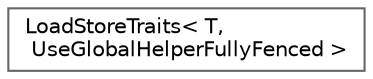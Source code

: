 digraph "类继承关系图"
{
 // LATEX_PDF_SIZE
  bgcolor="transparent";
  edge [fontname=Helvetica,fontsize=10,labelfontname=Helvetica,labelfontsize=10];
  node [fontname=Helvetica,fontsize=10,shape=box,height=0.2,width=0.4];
  rankdir="LR";
  Node0 [id="Node000000",label="LoadStoreTraits\< T,\l UseGlobalHelperFullyFenced \>",height=0.2,width=0.4,color="grey40", fillcolor="white", style="filled",URL="$struct_load_store_traits_3_01_t_00_01_use_global_helper_fully_fenced_01_4.html",tooltip=" "];
}
